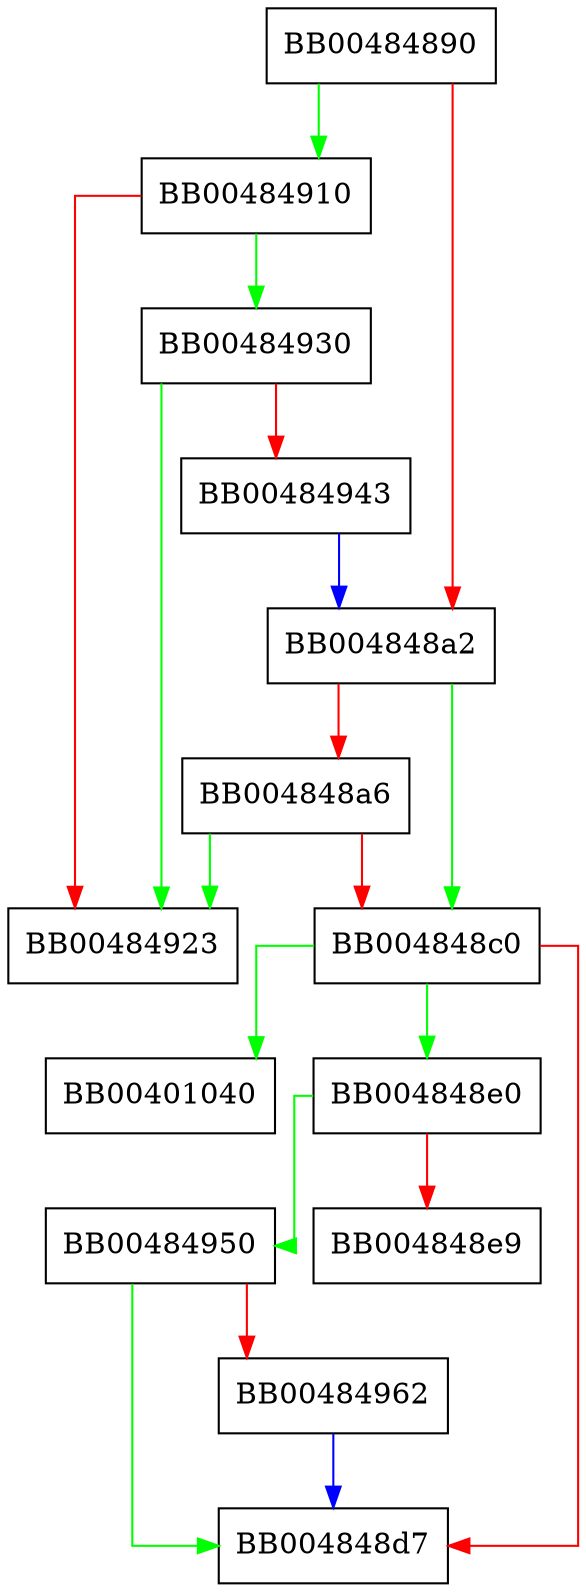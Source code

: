 digraph cmd_ECDHParameters {
  node [shape="box"];
  graph [splines=ortho];
  BB00484890 -> BB00484910 [color="green"];
  BB00484890 -> BB004848a2 [color="red"];
  BB004848a2 -> BB004848c0 [color="green"];
  BB004848a2 -> BB004848a6 [color="red"];
  BB004848a6 -> BB00484923 [color="green"];
  BB004848a6 -> BB004848c0 [color="red"];
  BB004848c0 -> BB00401040 [color="green"];
  BB004848c0 -> BB004848e0 [color="green"];
  BB004848c0 -> BB004848d7 [color="red"];
  BB004848e0 -> BB00484950 [color="green"];
  BB004848e0 -> BB004848e9 [color="red"];
  BB00484910 -> BB00484930 [color="green"];
  BB00484910 -> BB00484923 [color="red"];
  BB00484930 -> BB00484923 [color="green"];
  BB00484930 -> BB00484943 [color="red"];
  BB00484943 -> BB004848a2 [color="blue"];
  BB00484950 -> BB004848d7 [color="green"];
  BB00484950 -> BB00484962 [color="red"];
  BB00484962 -> BB004848d7 [color="blue"];
}